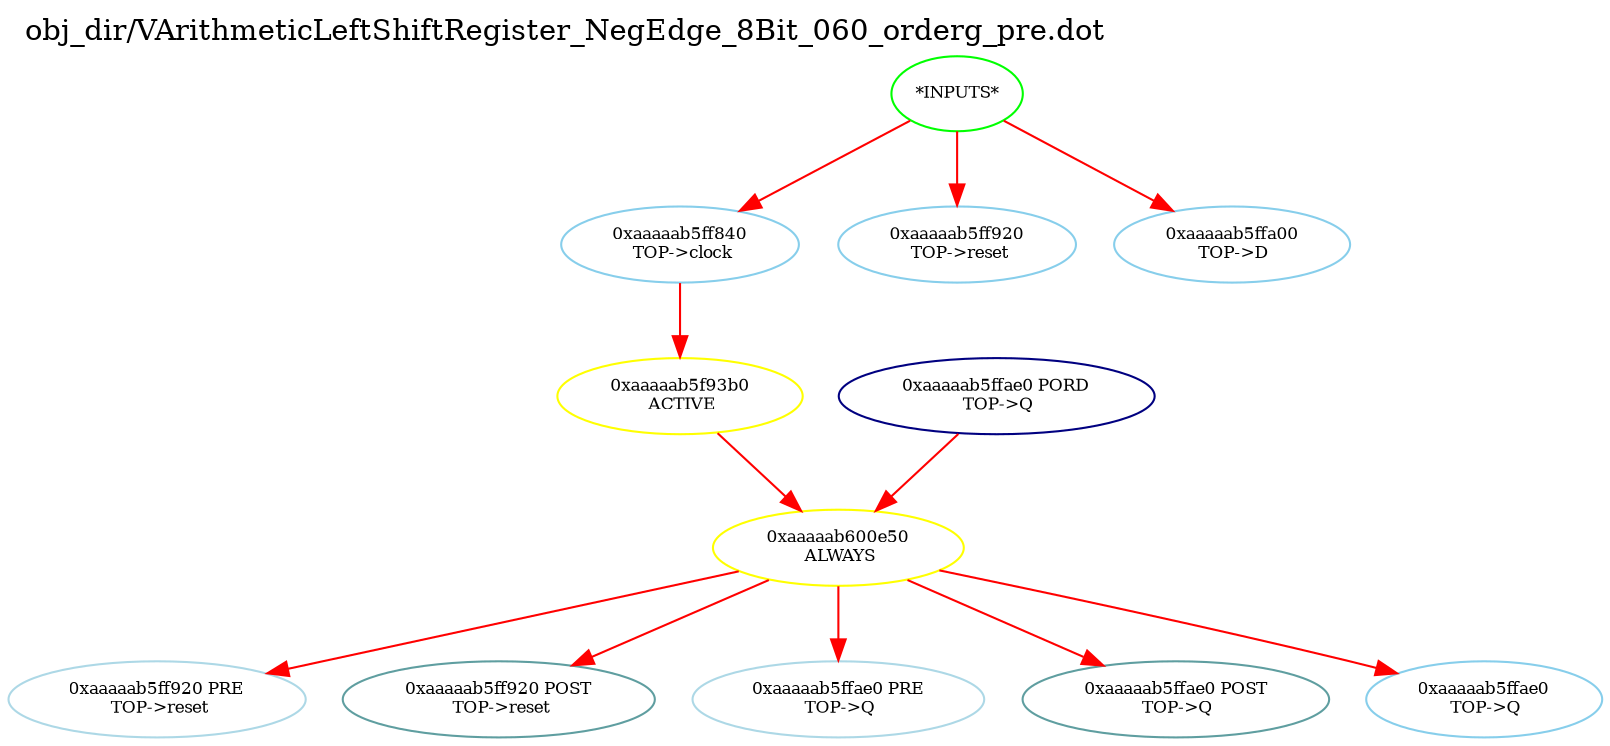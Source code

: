 digraph v3graph {
	graph	[label="obj_dir/VArithmeticLeftShiftRegister_NegEdge_8Bit_060_orderg_pre.dot",
		 labelloc=t, labeljust=l,
		 //size="7.5,10",
		 rankdir=TB];
	n0	[fontsize=8 label="*INPUTS*", color=green];
	n0xaaaaab5ff680_1	[fontsize=8 label="0xaaaaab5ff840\n TOP->clock", color=skyblue];
	n0xaaaaab5ff680_2	[fontsize=8 label="0xaaaaab5ff920\n TOP->reset", color=skyblue];
	n0xaaaaab5ff680_3	[fontsize=8 label="0xaaaaab5ffa00\n TOP->D", color=skyblue];
	n0xaaaaab5ff680_4	[fontsize=8 label="0xaaaaab5f93b0\n ACTIVE", color=yellow];
	n0xaaaaab5ff680_5	[fontsize=8 label="0xaaaaab600e50\n ALWAYS", color=yellow];
	n0xaaaaab5ff680_6	[fontsize=8 label="0xaaaaab5ff920 PRE\n TOP->reset", color=lightblue];
	n0xaaaaab5ff680_7	[fontsize=8 label="0xaaaaab5ff920 POST\n TOP->reset", color=CadetBlue];
	n0xaaaaab5ff680_8	[fontsize=8 label="0xaaaaab5ffae0 PRE\n TOP->Q", color=lightblue];
	n0xaaaaab5ff680_9	[fontsize=8 label="0xaaaaab5ffae0 POST\n TOP->Q", color=CadetBlue];
	n0xaaaaab5ff680_10	[fontsize=8 label="0xaaaaab5ffae0 PORD\n TOP->Q", color=NavyBlue];
	n0xaaaaab5ff680_11	[fontsize=8 label="0xaaaaab5ffae0\n TOP->Q", color=skyblue];
	n0 -> n0xaaaaab5ff680_1 [fontsize=8 label="" weight=1 color=red];
	n0 -> n0xaaaaab5ff680_2 [fontsize=8 label="" weight=1 color=red];
	n0 -> n0xaaaaab5ff680_3 [fontsize=8 label="" weight=1 color=red];
	n0xaaaaab5ff680_1 -> n0xaaaaab5ff680_4 [fontsize=8 label="" weight=8 color=red];
	n0xaaaaab5ff680_4 -> n0xaaaaab5ff680_5 [fontsize=8 label="" weight=32 color=red];
	n0xaaaaab5ff680_5 -> n0xaaaaab5ff680_6 [fontsize=8 label="" weight=32 color=red];
	n0xaaaaab5ff680_5 -> n0xaaaaab5ff680_7 [fontsize=8 label="" weight=2 color=red];
	n0xaaaaab5ff680_5 -> n0xaaaaab5ff680_8 [fontsize=8 label="" weight=32 color=red];
	n0xaaaaab5ff680_5 -> n0xaaaaab5ff680_9 [fontsize=8 label="" weight=2 color=red];
	n0xaaaaab5ff680_5 -> n0xaaaaab5ff680_11 [fontsize=8 label="" weight=32 color=red];
	n0xaaaaab5ff680_10 -> n0xaaaaab5ff680_5 [fontsize=8 label="" weight=32 color=red];
}
